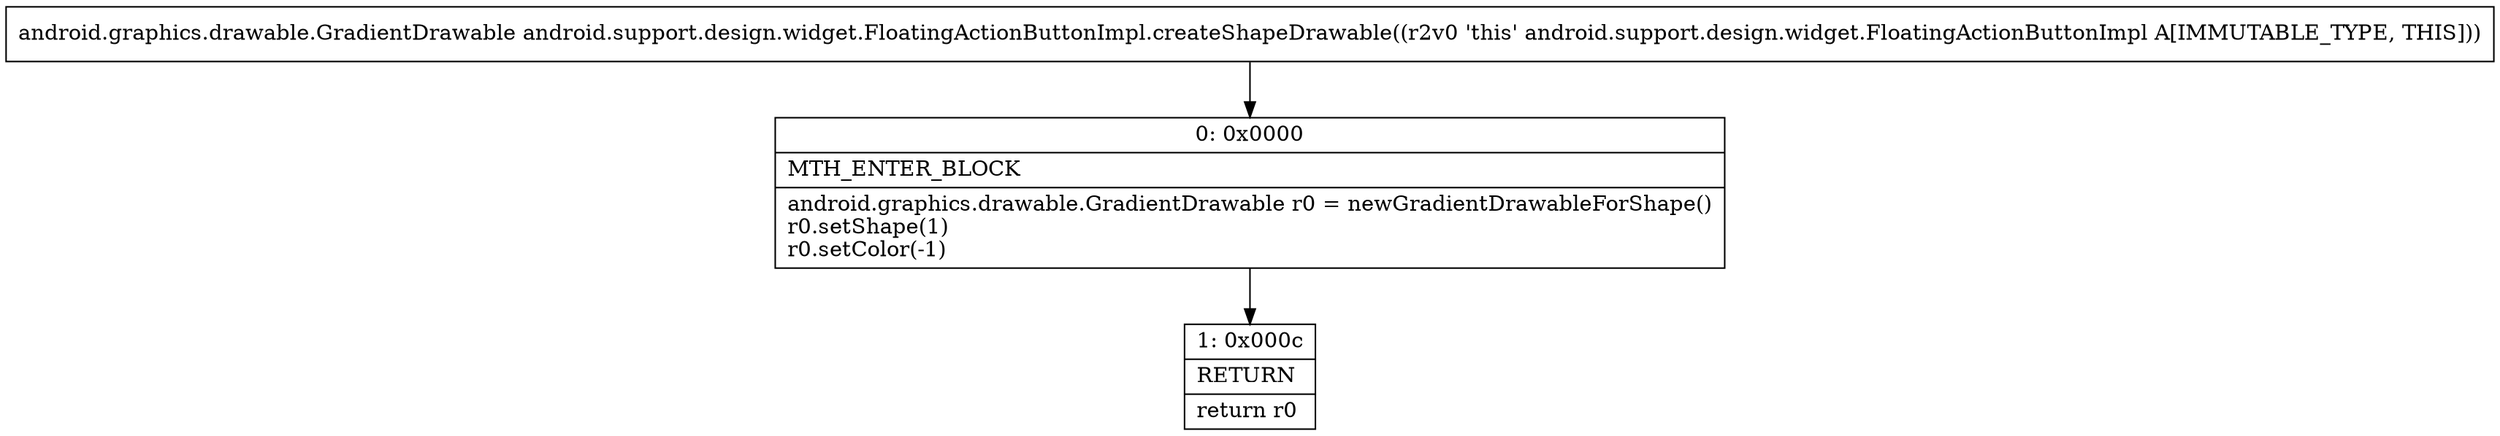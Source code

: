 digraph "CFG forandroid.support.design.widget.FloatingActionButtonImpl.createShapeDrawable()Landroid\/graphics\/drawable\/GradientDrawable;" {
Node_0 [shape=record,label="{0\:\ 0x0000|MTH_ENTER_BLOCK\l|android.graphics.drawable.GradientDrawable r0 = newGradientDrawableForShape()\lr0.setShape(1)\lr0.setColor(\-1)\l}"];
Node_1 [shape=record,label="{1\:\ 0x000c|RETURN\l|return r0\l}"];
MethodNode[shape=record,label="{android.graphics.drawable.GradientDrawable android.support.design.widget.FloatingActionButtonImpl.createShapeDrawable((r2v0 'this' android.support.design.widget.FloatingActionButtonImpl A[IMMUTABLE_TYPE, THIS])) }"];
MethodNode -> Node_0;
Node_0 -> Node_1;
}

